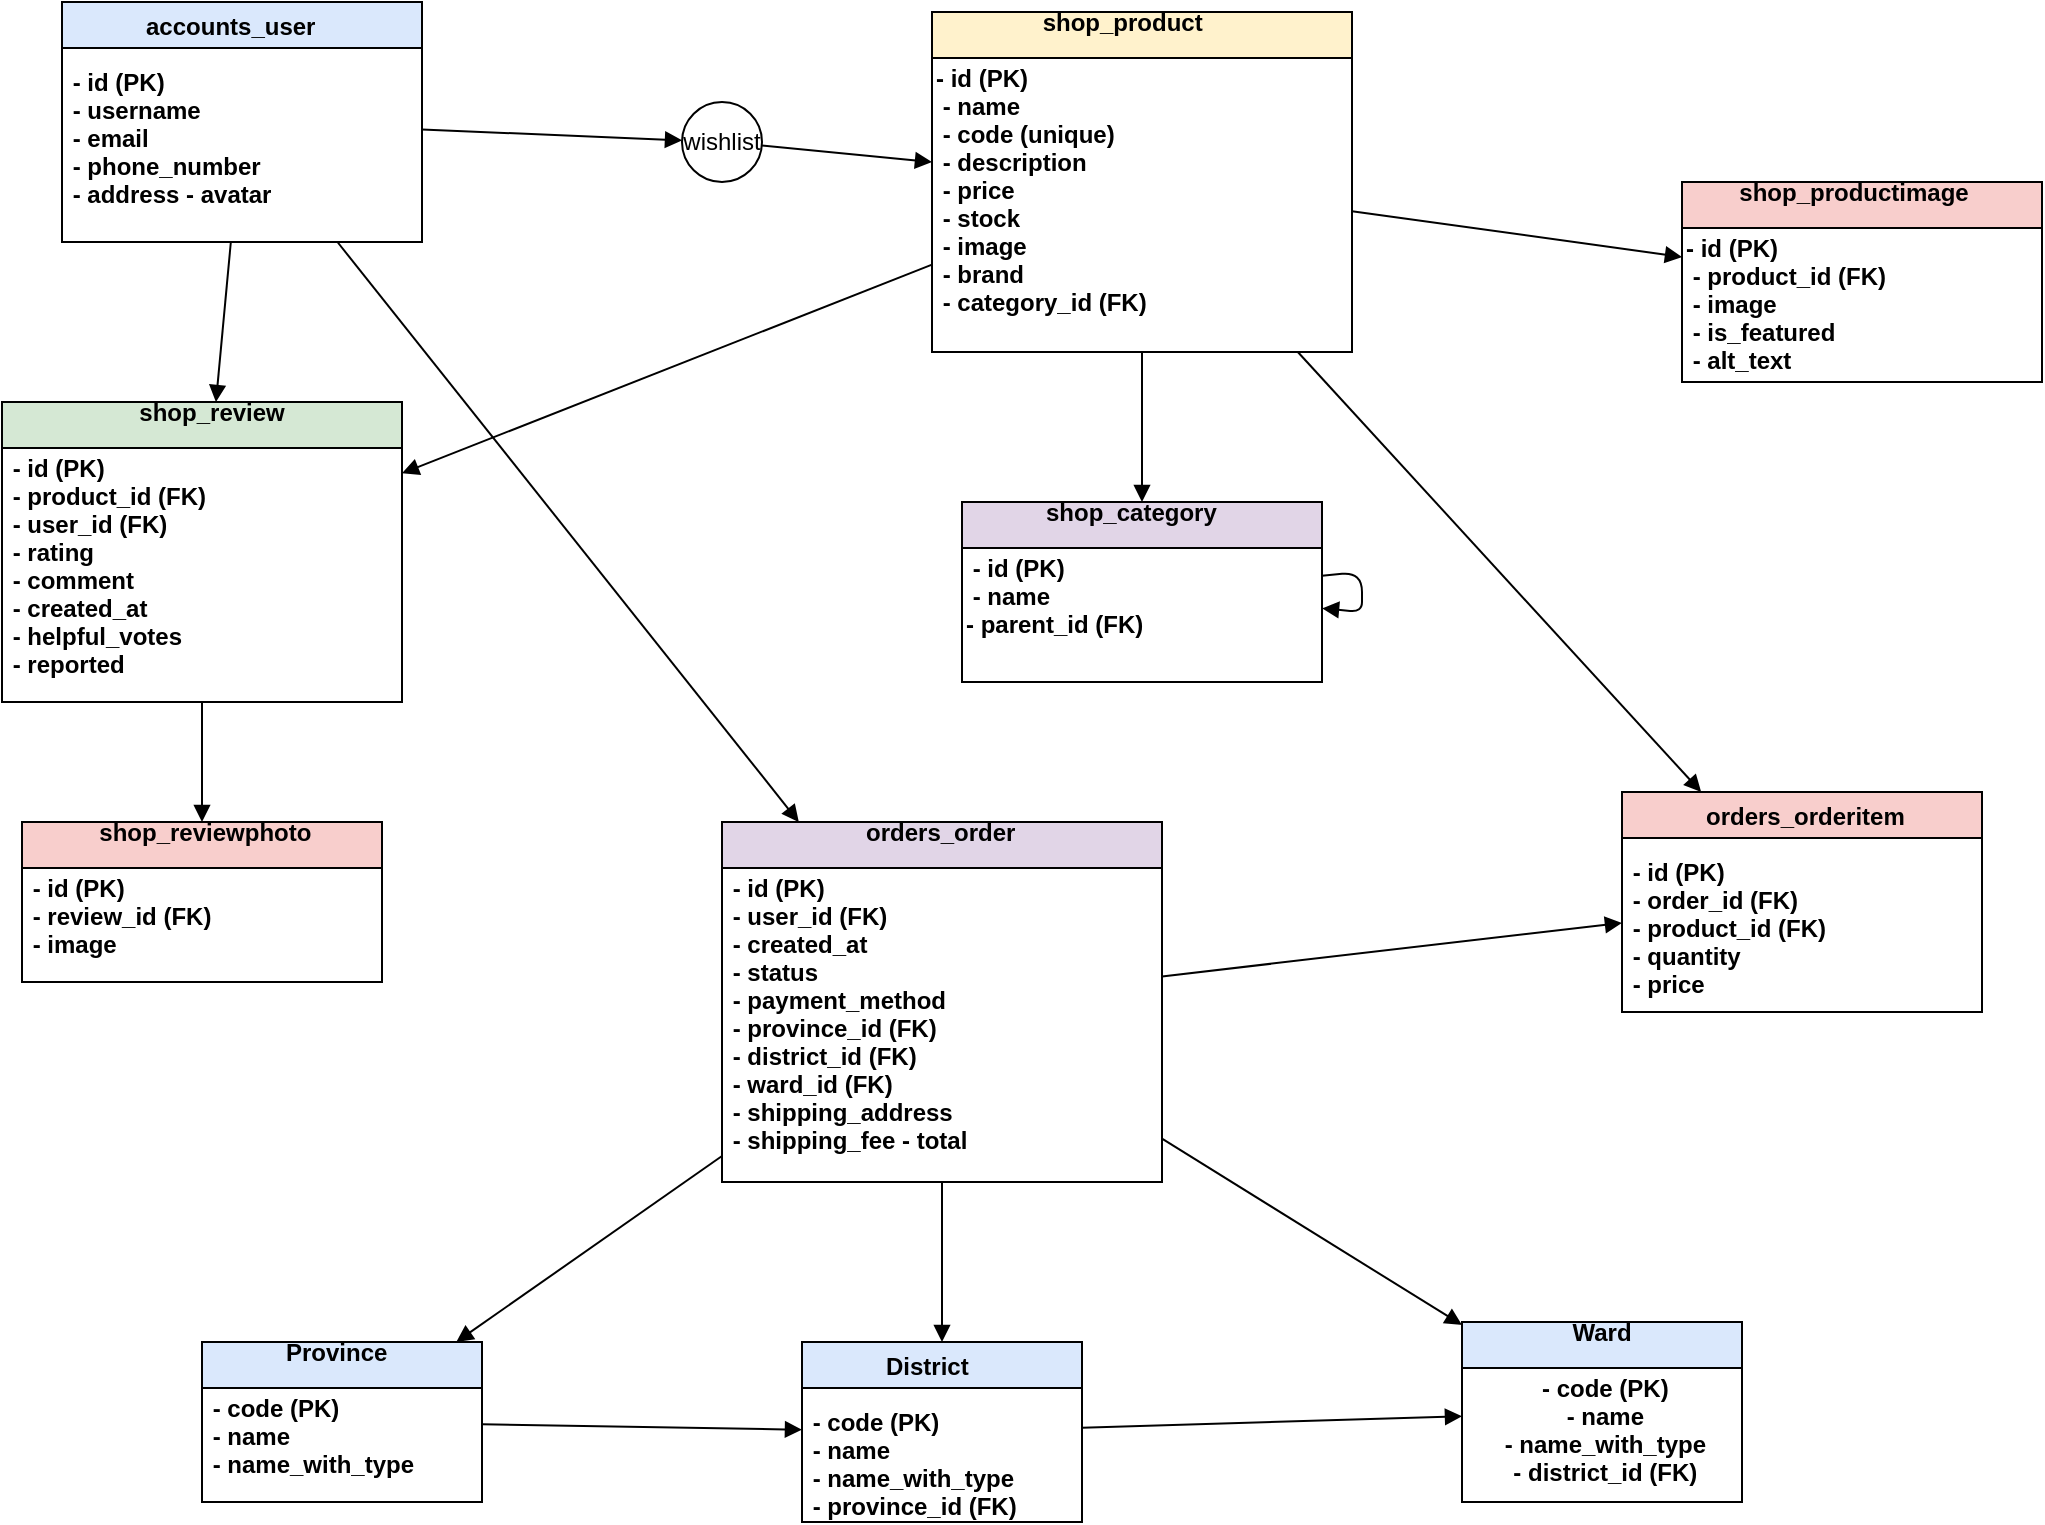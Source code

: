<mxfile version="27.0.3">
  <diagram name="ERD E-commerce" id="XEFK18dZrzlF64iGRBBS">
    <mxGraphModel dx="2711" dy="777" grid="1" gridSize="10" guides="1" tooltips="1" connect="1" arrows="1" fold="1" page="1" pageScale="1" pageWidth="827" pageHeight="1169" math="0" shadow="0">
      <root>
        <mxCell id="0" />
        <mxCell id="1" parent="0" />
        <mxCell id="Ogu_pJnaRq2Xpkjc5wTj-1" value="&#xa;&#xa;&#xa;&#xa;&#xa;&#xa;            accounts_user&#xa;&#xa; - id (PK)&#xa; - username&#xa; - email&#xa; - phone_number&#xa; - address - avatar" style="swimlane;fillColor=#dae8fc;align=left;" vertex="1" parent="1">
          <mxGeometry x="-240" y="10" width="180" height="120" as="geometry" />
        </mxCell>
        <mxCell id="Ogu_pJnaRq2Xpkjc5wTj-2" value="&#xa;&#xa;&#xa;&#xa;&#xa;&#xa;&#xa;&#xa;&#xa;                shop_product&#xa;&#xa;- id (PK)&#xa; - name&#xa; - code (unique)&#xa; - description&#xa; - price&#xa; - stock&#xa; - image&#xa; - brand&#xa; - category_id (FK)" style="swimlane;fillColor=#fff2cc;align=left;startSize=23;" vertex="1" parent="1">
          <mxGeometry x="195" y="15" width="210" height="170" as="geometry" />
        </mxCell>
        <mxCell id="Ogu_pJnaRq2Xpkjc5wTj-3" value="&#xa;&#xa;&#xa;            shop_category&#xa;&#xa; - id (PK)&#xa; - name &#xa;- parent_id (FK)" style="swimlane;fillColor=#e1d5e7;startSize=23;align=left;" vertex="1" parent="1">
          <mxGeometry x="210" y="260" width="180" height="90" as="geometry" />
        </mxCell>
        <mxCell id="Ogu_pJnaRq2Xpkjc5wTj-4" value="&#xa;&#xa;&#xa;&#xa;&#xa;        shop_productimage&#xa;&#xa;- id (PK)&#xa; - product_id (FK)&#xa; - image&#xa; - is_featured&#xa; - alt_text" style="swimlane;fillColor=#f8cecc;align=left;" vertex="1" parent="1">
          <mxGeometry x="570" y="100" width="180" height="100" as="geometry" />
        </mxCell>
        <mxCell id="Ogu_pJnaRq2Xpkjc5wTj-5" value="&#xa;&#xa;&#xa;&#xa;&#xa;&#xa;&#xa;&#xa;                    shop_review&#xa;    &#xa; - id (PK)&#xa; - product_id (FK)&#xa; - user_id (FK)&#xa; - rating&#xa; - comment&#xa; - created_at&#xa; - helpful_votes&#xa; - reported" style="swimlane;fillColor=#d5e8d4;align=left;" vertex="1" parent="1">
          <mxGeometry x="-270" y="210" width="200" height="150" as="geometry" />
        </mxCell>
        <mxCell id="Ogu_pJnaRq2Xpkjc5wTj-6" value="&#xa;&#xa;&#xa;           shop_reviewphoto&#xa;&#xa; - id (PK)&#xa; - review_id (FK)&#xa; - image" style="swimlane;fillColor=#f8cecc;align=left;" vertex="1" parent="1">
          <mxGeometry x="-260" y="420" width="180" height="80" as="geometry" />
        </mxCell>
        <mxCell id="Ogu_pJnaRq2Xpkjc5wTj-7" value="&#xa;&#xa;&#xa;&#xa;&#xa;&#xa;&#xa;&#xa;&#xa;&#xa;                     orders_order&#xa;&#xa; - id (PK)&#xa; - user_id (FK)&#xa; - created_at&#xa; - status&#xa; - payment_method&#xa; - province_id (FK)&#xa; - district_id (FK)&#xa; - ward_id (FK)&#xa; - shipping_address&#xa; - shipping_fee - total" style="swimlane;fillColor=#e1d5e7;align=left;" vertex="1" parent="1">
          <mxGeometry x="90" y="420" width="220" height="180" as="geometry" />
        </mxCell>
        <mxCell id="Ogu_pJnaRq2Xpkjc5wTj-8" value="&#xa;&#xa;&#xa;&#xa;&#xa;&#xa;            orders_orderitem&#xa;&#xa; - id (PK)&#xa; - order_id (FK)&#xa; - product_id (FK)&#xa; - quantity&#xa; - price" style="swimlane;fillColor=#f8cecc;align=left;" vertex="1" parent="1">
          <mxGeometry x="540" y="405" width="180" height="110" as="geometry" />
        </mxCell>
        <mxCell id="Ogu_pJnaRq2Xpkjc5wTj-9" value="&#xa;&#xa;&#xa;            Province&#xa;&#xa; - code (PK)&#xa; - name&#xa; - name_with_type" style="swimlane;fillColor=#dae8fc;align=left;" vertex="1" parent="1">
          <mxGeometry x="-170" y="680" width="140" height="80" as="geometry" />
        </mxCell>
        <mxCell id="Ogu_pJnaRq2Xpkjc5wTj-10" value="&#xa;&#xa;&#xa;&#xa;&#xa;            District&#xa;&#xa; - code (PK)&#xa; - name&#xa; - name_with_type&#xa; - province_id (FK)" style="swimlane;fillColor=#dae8fc;align=left;" vertex="1" parent="1">
          <mxGeometry x="130" y="680" width="140" height="90" as="geometry" />
        </mxCell>
        <mxCell id="Ogu_pJnaRq2Xpkjc5wTj-11" value="&#xa;&#xa;&#xa;&#xa;Ward&#xa;&#xa; - code (PK)&#xa; - name&#xa; - name_with_type&#xa; - district_id (FK)" style="swimlane;fillColor=#dae8fc;" vertex="1" parent="1">
          <mxGeometry x="460" y="670" width="140" height="90" as="geometry" />
        </mxCell>
        <mxCell id="Ogu_pJnaRq2Xpkjc5wTj-12" value="wishlist" style="ellipse;whiteSpace=wrap;html=1;aspect=fixed;fillColor=#fff;" vertex="1" parent="1">
          <mxGeometry x="70" y="60" width="40" height="40" as="geometry" />
        </mxCell>
        <mxCell id="Ogu_pJnaRq2Xpkjc5wTj-13" style="endArrow=block;endFill=1;" edge="1" parent="1" source="Ogu_pJnaRq2Xpkjc5wTj-1" target="Ogu_pJnaRq2Xpkjc5wTj-5">
          <mxGeometry relative="1" as="geometry" />
        </mxCell>
        <mxCell id="Ogu_pJnaRq2Xpkjc5wTj-14" style="endArrow=block;endFill=1;" edge="1" parent="1" source="Ogu_pJnaRq2Xpkjc5wTj-2" target="Ogu_pJnaRq2Xpkjc5wTj-5">
          <mxGeometry relative="1" as="geometry" />
        </mxCell>
        <mxCell id="Ogu_pJnaRq2Xpkjc5wTj-15" style="endArrow=block;endFill=1;" edge="1" parent="1" source="Ogu_pJnaRq2Xpkjc5wTj-5" target="Ogu_pJnaRq2Xpkjc5wTj-6">
          <mxGeometry relative="1" as="geometry" />
        </mxCell>
        <mxCell id="Ogu_pJnaRq2Xpkjc5wTj-16" style="endArrow=block;endFill=1;" edge="1" parent="1" source="Ogu_pJnaRq2Xpkjc5wTj-1" target="Ogu_pJnaRq2Xpkjc5wTj-7">
          <mxGeometry relative="1" as="geometry" />
        </mxCell>
        <mxCell id="Ogu_pJnaRq2Xpkjc5wTj-17" style="endArrow=block;endFill=1;" edge="1" parent="1" source="Ogu_pJnaRq2Xpkjc5wTj-7" target="Ogu_pJnaRq2Xpkjc5wTj-8">
          <mxGeometry relative="1" as="geometry" />
        </mxCell>
        <mxCell id="Ogu_pJnaRq2Xpkjc5wTj-18" style="endArrow=block;endFill=1;" edge="1" parent="1" source="Ogu_pJnaRq2Xpkjc5wTj-2" target="Ogu_pJnaRq2Xpkjc5wTj-8">
          <mxGeometry relative="1" as="geometry" />
        </mxCell>
        <mxCell id="Ogu_pJnaRq2Xpkjc5wTj-19" style="endArrow=block;endFill=1;" edge="1" parent="1" source="Ogu_pJnaRq2Xpkjc5wTj-2" target="Ogu_pJnaRq2Xpkjc5wTj-4">
          <mxGeometry relative="1" as="geometry" />
        </mxCell>
        <mxCell id="Ogu_pJnaRq2Xpkjc5wTj-20" style="endArrow=block;endFill=1;" edge="1" parent="1" source="Ogu_pJnaRq2Xpkjc5wTj-2" target="Ogu_pJnaRq2Xpkjc5wTj-3">
          <mxGeometry relative="1" as="geometry" />
        </mxCell>
        <mxCell id="Ogu_pJnaRq2Xpkjc5wTj-21" style="endArrow=block;endFill=1;" edge="1" parent="1" source="Ogu_pJnaRq2Xpkjc5wTj-7" target="Ogu_pJnaRq2Xpkjc5wTj-9">
          <mxGeometry relative="1" as="geometry" />
        </mxCell>
        <mxCell id="Ogu_pJnaRq2Xpkjc5wTj-22" style="endArrow=block;endFill=1;" edge="1" parent="1" source="Ogu_pJnaRq2Xpkjc5wTj-7" target="Ogu_pJnaRq2Xpkjc5wTj-10">
          <mxGeometry relative="1" as="geometry" />
        </mxCell>
        <mxCell id="Ogu_pJnaRq2Xpkjc5wTj-23" style="endArrow=block;endFill=1;" edge="1" parent="1" source="Ogu_pJnaRq2Xpkjc5wTj-7" target="Ogu_pJnaRq2Xpkjc5wTj-11">
          <mxGeometry relative="1" as="geometry" />
        </mxCell>
        <mxCell id="Ogu_pJnaRq2Xpkjc5wTj-24" style="endArrow=block;endFill=1;" edge="1" parent="1" source="Ogu_pJnaRq2Xpkjc5wTj-1" target="Ogu_pJnaRq2Xpkjc5wTj-12">
          <mxGeometry relative="1" as="geometry" />
        </mxCell>
        <mxCell id="Ogu_pJnaRq2Xpkjc5wTj-25" style="endArrow=block;endFill=1;" edge="1" parent="1" source="Ogu_pJnaRq2Xpkjc5wTj-12" target="Ogu_pJnaRq2Xpkjc5wTj-2">
          <mxGeometry relative="1" as="geometry" />
        </mxCell>
        <mxCell id="Ogu_pJnaRq2Xpkjc5wTj-26" style="endArrow=block;endFill=1;" edge="1" parent="1" source="Ogu_pJnaRq2Xpkjc5wTj-3" target="Ogu_pJnaRq2Xpkjc5wTj-3">
          <mxGeometry relative="1" as="geometry" />
        </mxCell>
        <mxCell id="Ogu_pJnaRq2Xpkjc5wTj-27" style="endArrow=block;endFill=1;" edge="1" parent="1" source="Ogu_pJnaRq2Xpkjc5wTj-9" target="Ogu_pJnaRq2Xpkjc5wTj-10">
          <mxGeometry relative="1" as="geometry" />
        </mxCell>
        <mxCell id="Ogu_pJnaRq2Xpkjc5wTj-28" style="endArrow=block;endFill=1;" edge="1" parent="1" source="Ogu_pJnaRq2Xpkjc5wTj-10" target="Ogu_pJnaRq2Xpkjc5wTj-11">
          <mxGeometry relative="1" as="geometry" />
        </mxCell>
      </root>
    </mxGraphModel>
  </diagram>
</mxfile>
